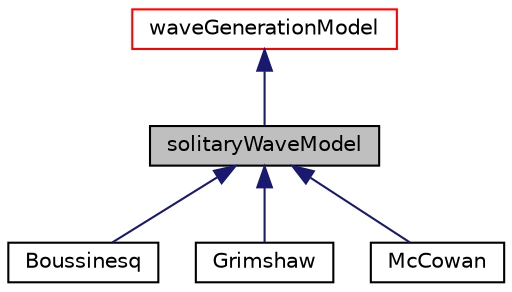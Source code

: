 digraph "solitaryWaveModel"
{
  bgcolor="transparent";
  edge [fontname="Helvetica",fontsize="10",labelfontname="Helvetica",labelfontsize="10"];
  node [fontname="Helvetica",fontsize="10",shape=record];
  Node1 [label="solitaryWaveModel",height=0.2,width=0.4,color="black", fillcolor="grey75", style="filled" fontcolor="black"];
  Node2 -> Node1 [dir="back",color="midnightblue",fontsize="10",style="solid",fontname="Helvetica"];
  Node2 [label="waveGenerationModel",height=0.2,width=0.4,color="red",URL="$classFoam_1_1waveModels_1_1waveGenerationModel.html"];
  Node1 -> Node3 [dir="back",color="midnightblue",fontsize="10",style="solid",fontname="Helvetica"];
  Node3 [label="Boussinesq",height=0.2,width=0.4,color="black",URL="$classFoam_1_1waveModels_1_1Boussinesq.html",tooltip="Boussinesq wave model. "];
  Node1 -> Node4 [dir="back",color="midnightblue",fontsize="10",style="solid",fontname="Helvetica"];
  Node4 [label="Grimshaw",height=0.2,width=0.4,color="black",URL="$classFoam_1_1waveModels_1_1Grimshaw.html",tooltip="Grimshaw wave model. "];
  Node1 -> Node5 [dir="back",color="midnightblue",fontsize="10",style="solid",fontname="Helvetica"];
  Node5 [label="McCowan",height=0.2,width=0.4,color="black",URL="$classFoam_1_1waveModels_1_1McCowan.html",tooltip="McCowan wave model. "];
}
